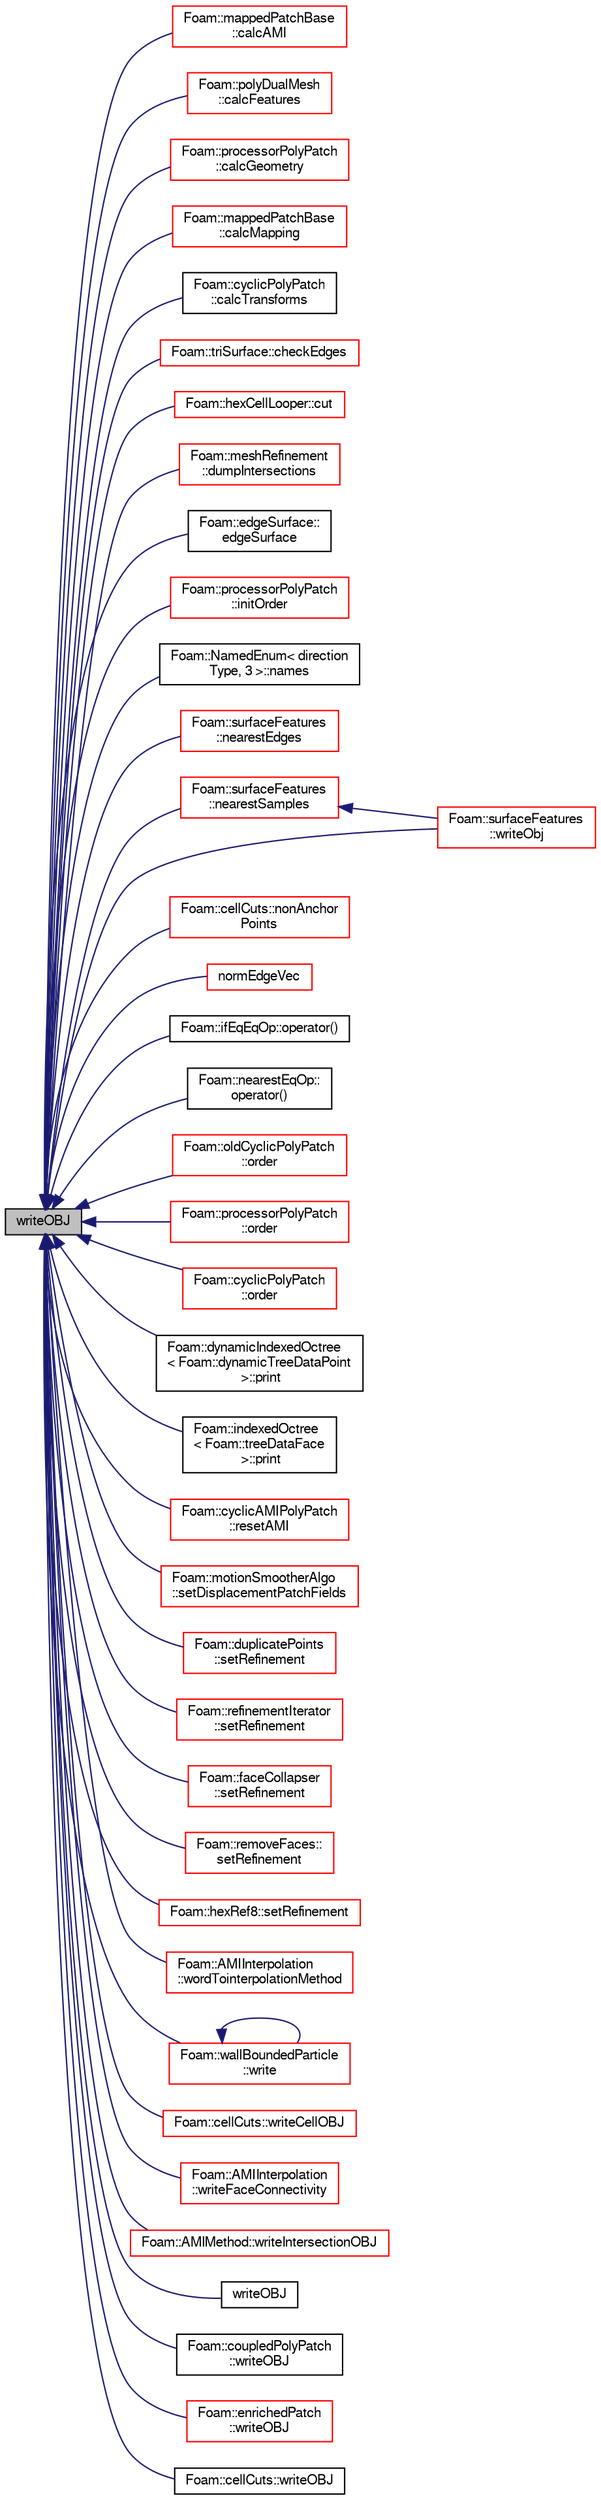 digraph "writeOBJ"
{
  bgcolor="transparent";
  edge [fontname="FreeSans",fontsize="10",labelfontname="FreeSans",labelfontsize="10"];
  node [fontname="FreeSans",fontsize="10",shape=record];
  rankdir="LR";
  Node55 [label="writeOBJ",height=0.2,width=0.4,color="black", fillcolor="grey75", style="filled", fontcolor="black"];
  Node55 -> Node56 [dir="back",color="midnightblue",fontsize="10",style="solid",fontname="FreeSans"];
  Node56 [label="Foam::mappedPatchBase\l::calcAMI",height=0.2,width=0.4,color="red",URL="$a25094.html#a518ad2c0df69db8185bdc94c61f28892",tooltip="Calculate AMI interpolator. "];
  Node55 -> Node95 [dir="back",color="midnightblue",fontsize="10",style="solid",fontname="FreeSans"];
  Node95 [label="Foam::polyDualMesh\l::calcFeatures",height=0.2,width=0.4,color="red",URL="$a21354.html#a9462253b504fad04ae7194f1f17469c8",tooltip="Helper function to create feature edges and points based on. "];
  Node55 -> Node97 [dir="back",color="midnightblue",fontsize="10",style="solid",fontname="FreeSans"];
  Node97 [label="Foam::processorPolyPatch\l::calcGeometry",height=0.2,width=0.4,color="red",URL="$a27454.html#a58bb4c0382e9ee570811fb3f005a0a97",tooltip="Calculate the patch geometry. "];
  Node55 -> Node102 [dir="back",color="midnightblue",fontsize="10",style="solid",fontname="FreeSans"];
  Node102 [label="Foam::mappedPatchBase\l::calcMapping",height=0.2,width=0.4,color="red",URL="$a25094.html#ac836e22594348a2ff396bf9ddba3a49f",tooltip="Calculate mapping. "];
  Node55 -> Node103 [dir="back",color="midnightblue",fontsize="10",style="solid",fontname="FreeSans"];
  Node103 [label="Foam::cyclicPolyPatch\l::calcTransforms",height=0.2,width=0.4,color="black",URL="$a27434.html#afb48497736bbafb1fbb000cd218d1779",tooltip="Recalculate the transformation tensors. "];
  Node55 -> Node104 [dir="back",color="midnightblue",fontsize="10",style="solid",fontname="FreeSans"];
  Node104 [label="Foam::triSurface::checkEdges",height=0.2,width=0.4,color="red",URL="$a30598.html#a90f5f9407a227d55df8fa9120de9f122",tooltip="Check triply (or more) connected edges. "];
  Node55 -> Node107 [dir="back",color="midnightblue",fontsize="10",style="solid",fontname="FreeSans"];
  Node107 [label="Foam::hexCellLooper::cut",height=0.2,width=0.4,color="red",URL="$a21478.html#a3d6305b93327dbf1434bf2c8362a3a3e",tooltip="Create cut along circumference of cellI. Gets current mesh cuts. "];
  Node55 -> Node111 [dir="back",color="midnightblue",fontsize="10",style="solid",fontname="FreeSans"];
  Node111 [label="Foam::meshRefinement\l::dumpIntersections",height=0.2,width=0.4,color="red",URL="$a24662.html#af643aa4961b5dde6d1221b2409aabd4f",tooltip="Debug: Write intersection information to OBJ format. "];
  Node55 -> Node113 [dir="back",color="midnightblue",fontsize="10",style="solid",fontname="FreeSans"];
  Node113 [label="Foam::edgeSurface::\ledgeSurface",height=0.2,width=0.4,color="black",URL="$a25490.html#abe6268d682c2dab294acf2175f47ca38",tooltip="Construct from surface and intersection description. "];
  Node55 -> Node114 [dir="back",color="midnightblue",fontsize="10",style="solid",fontname="FreeSans"];
  Node114 [label="Foam::processorPolyPatch\l::initOrder",height=0.2,width=0.4,color="red",URL="$a27454.html#a644d6229ea284692666de14387870409",tooltip="Initialize ordering for primitivePatch. Does not. "];
  Node55 -> Node122 [dir="back",color="midnightblue",fontsize="10",style="solid",fontname="FreeSans"];
  Node122 [label="Foam::NamedEnum\< direction\lType, 3 \>::names",height=0.2,width=0.4,color="black",URL="$a25998.html#a7350da3a0edd92cd11e6c479c9967dc8"];
  Node55 -> Node123 [dir="back",color="midnightblue",fontsize="10",style="solid",fontname="FreeSans"];
  Node123 [label="Foam::surfaceFeatures\l::nearestEdges",height=0.2,width=0.4,color="red",URL="$a25510.html#a87eba1a1148a3f534ea33e868d2b7dc0",tooltip="Like nearestSamples but now gets nearest point on. "];
  Node55 -> Node128 [dir="back",color="midnightblue",fontsize="10",style="solid",fontname="FreeSans"];
  Node128 [label="Foam::surfaceFeatures\l::nearestSamples",height=0.2,width=0.4,color="red",URL="$a25510.html#abfe5919ff5c4da81bf76cb8e86aa5386",tooltip="Find nearest sample for selected surface points. "];
  Node128 -> Node129 [dir="back",color="midnightblue",fontsize="10",style="solid",fontname="FreeSans"];
  Node129 [label="Foam::surfaceFeatures\l::writeObj",height=0.2,width=0.4,color="red",URL="$a25510.html#a81e25c45a7e31bcf17e51a2b3ddf2efe",tooltip="Write to separate OBJ files (region, external, internal edges,. "];
  Node55 -> Node130 [dir="back",color="midnightblue",fontsize="10",style="solid",fontname="FreeSans"];
  Node130 [label="Foam::cellCuts::nonAnchor\lPoints",height=0.2,width=0.4,color="red",URL="$a21466.html#a99cdc1288c329f2654ead522706957a6",tooltip="Invert anchor point selection. "];
  Node55 -> Node139 [dir="back",color="midnightblue",fontsize="10",style="solid",fontname="FreeSans"];
  Node139 [label="normEdgeVec",height=0.2,width=0.4,color="red",URL="$a21153.html#a7fcaaaefc5bc2d460742d9a452091d8b",tooltip="Normalized edge vector. "];
  Node55 -> Node151 [dir="back",color="midnightblue",fontsize="10",style="solid",fontname="FreeSans"];
  Node151 [label="Foam::ifEqEqOp::operator()",height=0.2,width=0.4,color="black",URL="$a21650.html#a11b523ea721588ff21a031254c7eb98b"];
  Node55 -> Node152 [dir="back",color="midnightblue",fontsize="10",style="solid",fontname="FreeSans"];
  Node152 [label="Foam::nearestEqOp::\loperator()",height=0.2,width=0.4,color="black",URL="$a29394.html#a7125bb052e112a423cd8082006cdac3b"];
  Node55 -> Node153 [dir="back",color="midnightblue",fontsize="10",style="solid",fontname="FreeSans"];
  Node153 [label="Foam::oldCyclicPolyPatch\l::order",height=0.2,width=0.4,color="red",URL="$a27450.html#aa9533329384a73e819a040bcde1b4b3d",tooltip="Return new ordering for primitivePatch. "];
  Node55 -> Node157 [dir="back",color="midnightblue",fontsize="10",style="solid",fontname="FreeSans"];
  Node157 [label="Foam::processorPolyPatch\l::order",height=0.2,width=0.4,color="red",URL="$a27454.html#aa9533329384a73e819a040bcde1b4b3d",tooltip="Return new ordering for primitivePatch. "];
  Node55 -> Node160 [dir="back",color="midnightblue",fontsize="10",style="solid",fontname="FreeSans"];
  Node160 [label="Foam::cyclicPolyPatch\l::order",height=0.2,width=0.4,color="red",URL="$a27434.html#aa9533329384a73e819a040bcde1b4b3d",tooltip="Return new ordering for primitivePatch. "];
  Node55 -> Node406 [dir="back",color="midnightblue",fontsize="10",style="solid",fontname="FreeSans"];
  Node406 [label="Foam::dynamicIndexedOctree\l\< Foam::dynamicTreeDataPoint\l \>::print",height=0.2,width=0.4,color="black",URL="$a25610.html#a81fbb9bc9c192a1f28c352f8b9538568",tooltip="Print tree. Either print all indices (printContent = true) or. "];
  Node55 -> Node407 [dir="back",color="midnightblue",fontsize="10",style="solid",fontname="FreeSans"];
  Node407 [label="Foam::indexedOctree\l\< Foam::treeDataFace\l \>::print",height=0.2,width=0.4,color="black",URL="$a25026.html#a81fbb9bc9c192a1f28c352f8b9538568",tooltip="Print tree. Either print all indices (printContent = true) or. "];
  Node55 -> Node408 [dir="back",color="midnightblue",fontsize="10",style="solid",fontname="FreeSans"];
  Node408 [label="Foam::cyclicAMIPolyPatch\l::resetAMI",height=0.2,width=0.4,color="red",URL="$a24946.html#a8137f810e4a5638bd9eaaa9c7d7132b8",tooltip="Reset the AMI interpolator. "];
  Node55 -> Node412 [dir="back",color="midnightblue",fontsize="10",style="solid",fontname="FreeSans"];
  Node412 [label="Foam::motionSmootherAlgo\l::setDisplacementPatchFields",height=0.2,width=0.4,color="red",URL="$a21550.html#a1117a26b03c2fa65a7065fe94f32757c",tooltip="Set patch fields on displacement to be consistent with. "];
  Node55 -> Node272 [dir="back",color="midnightblue",fontsize="10",style="solid",fontname="FreeSans"];
  Node272 [label="Foam::duplicatePoints\l::setRefinement",height=0.2,width=0.4,color="red",URL="$a21638.html#a159a54964aa4001ff24e9fb05834750a",tooltip="Play commands into polyTopoChange to duplicate points. Gets. "];
  Node55 -> Node414 [dir="back",color="midnightblue",fontsize="10",style="solid",fontname="FreeSans"];
  Node414 [label="Foam::refinementIterator\l::setRefinement",height=0.2,width=0.4,color="red",URL="$a21514.html#afd8b2c75ae43c5073eece728f11ed02a",tooltip="Try to refine cells in given direction. Constructs intermediate. "];
  Node55 -> Node416 [dir="back",color="midnightblue",fontsize="10",style="solid",fontname="FreeSans"];
  Node416 [label="Foam::faceCollapser\l::setRefinement",height=0.2,width=0.4,color="red",URL="$a21646.html#a4eb4757ecb940ebe87d1e45559d1bad1",tooltip="Collapse faces along endpoints. Play commands into. "];
  Node55 -> Node336 [dir="back",color="midnightblue",fontsize="10",style="solid",fontname="FreeSans"];
  Node336 [label="Foam::removeFaces::\lsetRefinement",height=0.2,width=0.4,color="red",URL="$a21702.html#aa64a3bc5eb9317256be6646095e690d9",tooltip="Play commands into polyTopoChange to remove faces. "];
  Node55 -> Node208 [dir="back",color="midnightblue",fontsize="10",style="solid",fontname="FreeSans"];
  Node208 [label="Foam::hexRef8::setRefinement",height=0.2,width=0.4,color="red",URL="$a21654.html#a59cb8a999be096950b6cc4f7c457426b",tooltip="Insert refinement. All selected cells will be split into 8. "];
  Node55 -> Node418 [dir="back",color="midnightblue",fontsize="10",style="solid",fontname="FreeSans"];
  Node418 [label="Foam::AMIInterpolation\l::wordTointerpolationMethod",height=0.2,width=0.4,color="red",URL="$a24866.html#a60e3ed16ffdfe716b129e1e10820c506",tooltip="Convert word to interpolationMethod. "];
  Node55 -> Node421 [dir="back",color="midnightblue",fontsize="10",style="solid",fontname="FreeSans"];
  Node421 [label="Foam::wallBoundedParticle\l::write",height=0.2,width=0.4,color="red",URL="$a28794.html#a60fb078e782ce6c02487ba12055d8f16",tooltip="Write the particle data. "];
  Node421 -> Node421 [dir="back",color="midnightblue",fontsize="10",style="solid",fontname="FreeSans"];
  Node55 -> Node433 [dir="back",color="midnightblue",fontsize="10",style="solid",fontname="FreeSans"];
  Node433 [label="Foam::cellCuts::writeCellOBJ",height=0.2,width=0.4,color="red",URL="$a21466.html#a0582316c904ae210283d6d6908515164",tooltip="debugging:Write edges of cell and loop "];
  Node55 -> Node434 [dir="back",color="midnightblue",fontsize="10",style="solid",fontname="FreeSans"];
  Node434 [label="Foam::AMIInterpolation\l::writeFaceConnectivity",height=0.2,width=0.4,color="red",URL="$a24866.html#ae9390eadf5f00f3d296e163a38d9314a",tooltip="Write face connectivity as OBJ file. "];
  Node55 -> Node438 [dir="back",color="midnightblue",fontsize="10",style="solid",fontname="FreeSans"];
  Node438 [label="Foam::AMIMethod::writeIntersectionOBJ",height=0.2,width=0.4,color="red",URL="$a24870.html#a87ddcf98d72f63147f530c0366f594c0",tooltip="Write triangle intersection to OBJ file. "];
  Node55 -> Node441 [dir="back",color="midnightblue",fontsize="10",style="solid",fontname="FreeSans"];
  Node441 [label="writeOBJ",height=0.2,width=0.4,color="black",URL="$a21153.html#a5b5e1fa52da2d2391b5e13b3ae46faa1",tooltip="Write obj representation of a triad. Requires the location of the. "];
  Node55 -> Node442 [dir="back",color="midnightblue",fontsize="10",style="solid",fontname="FreeSans"];
  Node442 [label="Foam::coupledPolyPatch\l::writeOBJ",height=0.2,width=0.4,color="black",URL="$a27426.html#aced11bcde5699e7ec29ee979246e8de1",tooltip="Write selected points in OBJ format. "];
  Node55 -> Node443 [dir="back",color="midnightblue",fontsize="10",style="solid",fontname="FreeSans"];
  Node443 [label="Foam::enrichedPatch\l::writeOBJ",height=0.2,width=0.4,color="red",URL="$a21746.html#a4eb06df121f6cc7de58f24e703b8ab1f",tooltip="Debugging: dump graphical representation to obj format file. "];
  Node55 -> Node129 [dir="back",color="midnightblue",fontsize="10",style="solid",fontname="FreeSans"];
  Node55 -> Node445 [dir="back",color="midnightblue",fontsize="10",style="solid",fontname="FreeSans"];
  Node445 [label="Foam::cellCuts::writeOBJ",height=0.2,width=0.4,color="black",URL="$a21466.html#a211d4ba375a36be2634b73ffba97f43d",tooltip="debugging:Write all of cuts to stream in OBJ format "];
}
